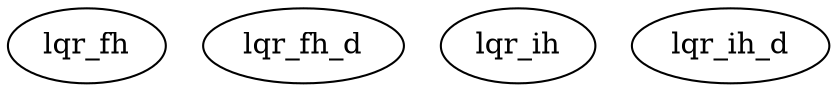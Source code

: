 /* Created by mdot for Matlab */
digraph m2html {

  lqr_fh [URL="lqr_fh.html"];
  lqr_fh_d [URL="lqr_fh_d.html"];
  lqr_ih [URL="lqr_ih.html"];
  lqr_ih_d [URL="lqr_ih_d.html"];
}